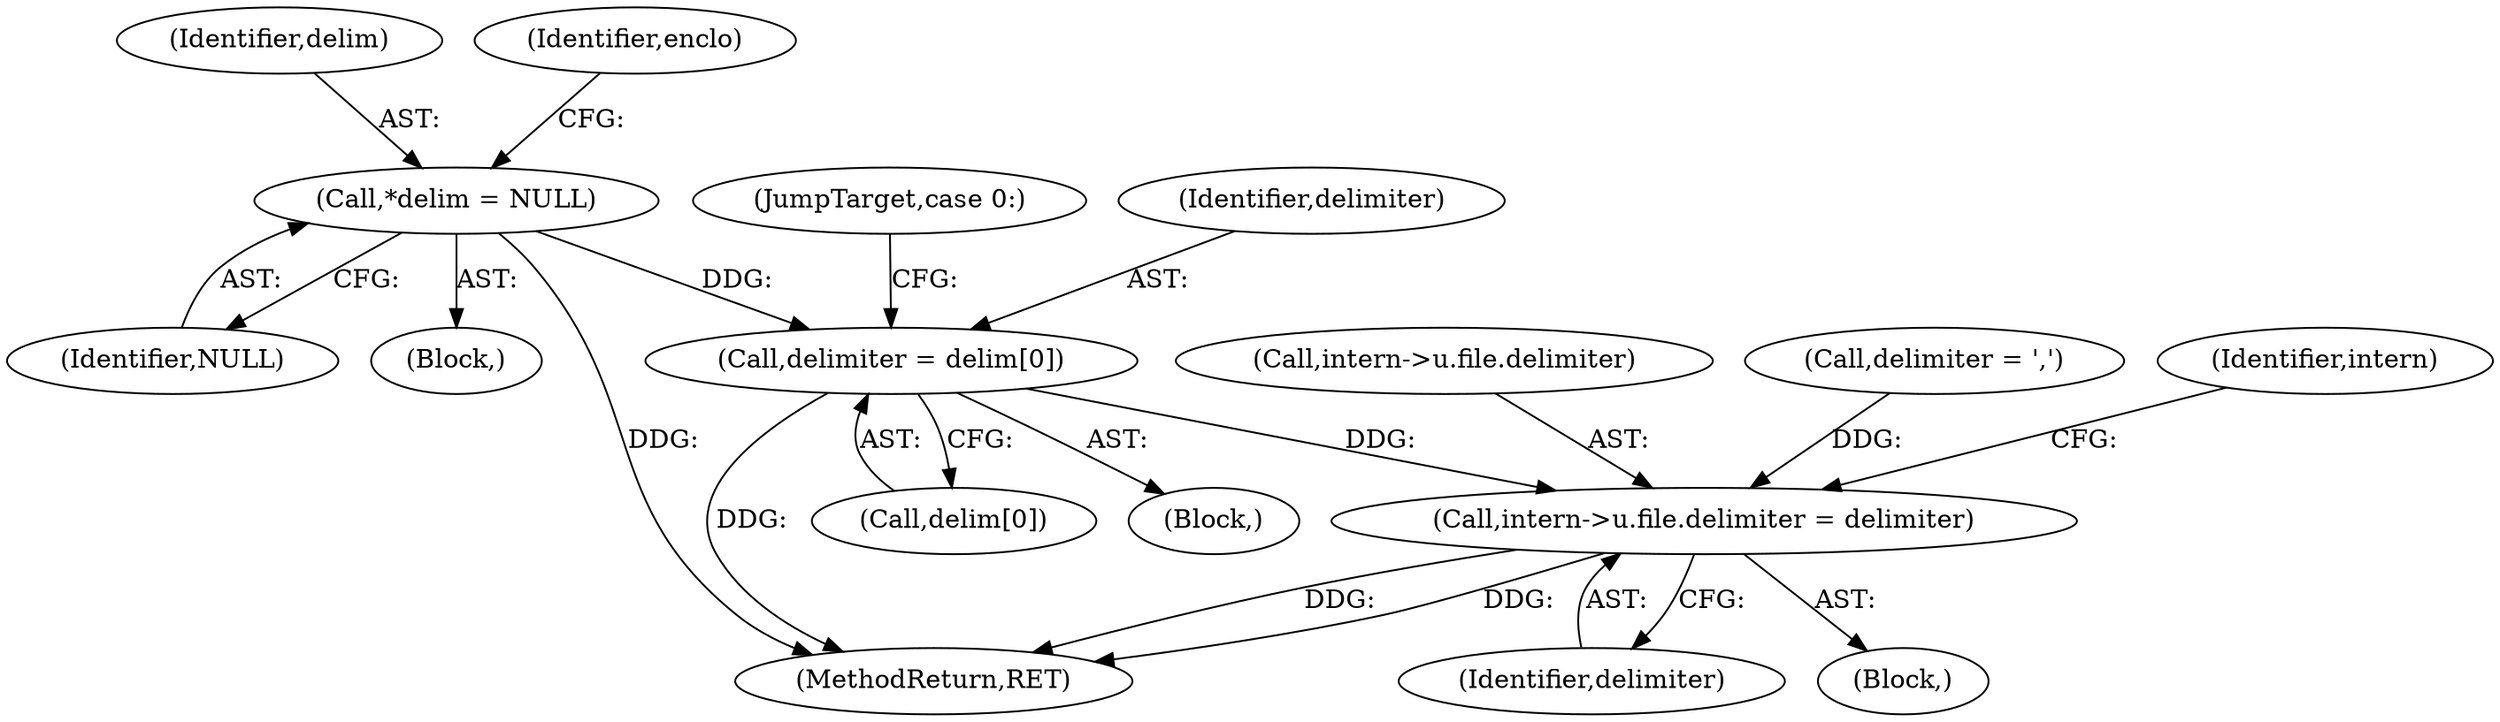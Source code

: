 digraph "0_php-src_7245bff300d3fa8bacbef7897ff080a6f1c23eba?w=1_36@array" {
"1000178" [label="(Call,delimiter = delim[0])"];
"1000120" [label="(Call,*delim = NULL)"];
"1000185" [label="(Call,intern->u.file.delimiter = delimiter)"];
"1000180" [label="(Call,delim[0])"];
"1000146" [label="(Block,)"];
"1000122" [label="(Identifier,NULL)"];
"1000193" [label="(Identifier,delimiter)"];
"1000143" [label="(Block,)"];
"1000183" [label="(JumpTarget,case 0:)"];
"1000185" [label="(Call,intern->u.file.delimiter = delimiter)"];
"1000121" [label="(Identifier,delim)"];
"1000178" [label="(Call,delimiter = delim[0])"];
"1000125" [label="(Identifier,enclo)"];
"1000179" [label="(Identifier,delimiter)"];
"1000186" [label="(Call,intern->u.file.delimiter)"];
"1000106" [label="(Block,)"];
"1000212" [label="(MethodReturn,RET)"];
"1000120" [label="(Call,*delim = NULL)"];
"1000108" [label="(Call,delimiter = ',')"];
"1000198" [label="(Identifier,intern)"];
"1000178" -> "1000146"  [label="AST: "];
"1000178" -> "1000180"  [label="CFG: "];
"1000179" -> "1000178"  [label="AST: "];
"1000180" -> "1000178"  [label="AST: "];
"1000183" -> "1000178"  [label="CFG: "];
"1000178" -> "1000212"  [label="DDG: "];
"1000120" -> "1000178"  [label="DDG: "];
"1000178" -> "1000185"  [label="DDG: "];
"1000120" -> "1000106"  [label="AST: "];
"1000120" -> "1000122"  [label="CFG: "];
"1000121" -> "1000120"  [label="AST: "];
"1000122" -> "1000120"  [label="AST: "];
"1000125" -> "1000120"  [label="CFG: "];
"1000120" -> "1000212"  [label="DDG: "];
"1000185" -> "1000143"  [label="AST: "];
"1000185" -> "1000193"  [label="CFG: "];
"1000186" -> "1000185"  [label="AST: "];
"1000193" -> "1000185"  [label="AST: "];
"1000198" -> "1000185"  [label="CFG: "];
"1000185" -> "1000212"  [label="DDG: "];
"1000185" -> "1000212"  [label="DDG: "];
"1000108" -> "1000185"  [label="DDG: "];
}
